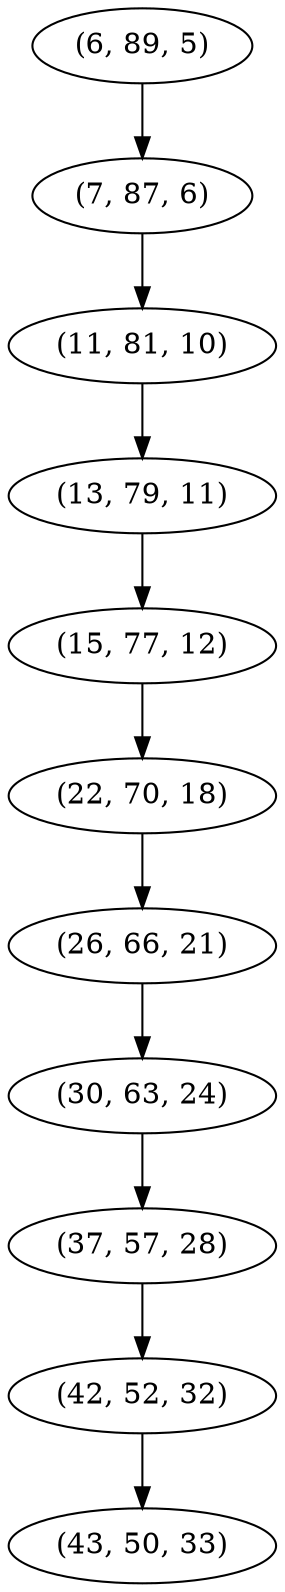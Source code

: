 digraph tree {
    "(6, 89, 5)";
    "(7, 87, 6)";
    "(11, 81, 10)";
    "(13, 79, 11)";
    "(15, 77, 12)";
    "(22, 70, 18)";
    "(26, 66, 21)";
    "(30, 63, 24)";
    "(37, 57, 28)";
    "(42, 52, 32)";
    "(43, 50, 33)";
    "(6, 89, 5)" -> "(7, 87, 6)";
    "(7, 87, 6)" -> "(11, 81, 10)";
    "(11, 81, 10)" -> "(13, 79, 11)";
    "(13, 79, 11)" -> "(15, 77, 12)";
    "(15, 77, 12)" -> "(22, 70, 18)";
    "(22, 70, 18)" -> "(26, 66, 21)";
    "(26, 66, 21)" -> "(30, 63, 24)";
    "(30, 63, 24)" -> "(37, 57, 28)";
    "(37, 57, 28)" -> "(42, 52, 32)";
    "(42, 52, 32)" -> "(43, 50, 33)";
}
